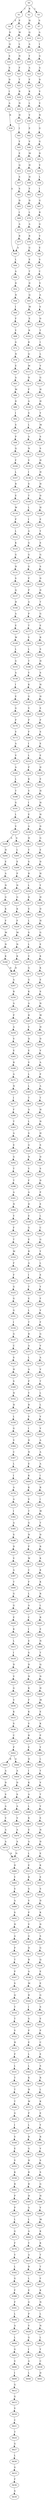 strict digraph  {
	S0 -> S1 [ label = I ];
	S0 -> S2 [ label = R ];
	S0 -> S3 [ label = L ];
	S1 -> S4 [ label = Y ];
	S1 -> S5 [ label = P ];
	S2 -> S6 [ label = H ];
	S3 -> S7 [ label = S ];
	S4 -> S8 [ label = D ];
	S5 -> S9 [ label = W ];
	S6 -> S10 [ label = Q ];
	S7 -> S11 [ label = A ];
	S8 -> S12 [ label = Q ];
	S9 -> S13 [ label = L ];
	S10 -> S14 [ label = A ];
	S11 -> S15 [ label = I ];
	S12 -> S16 [ label = S ];
	S13 -> S17 [ label = N ];
	S14 -> S18 [ label = Y ];
	S15 -> S19 [ label = G ];
	S16 -> S20 [ label = S ];
	S17 -> S21 [ label = F ];
	S18 -> S22 [ label = A ];
	S19 -> S23 [ label = A ];
	S20 -> S24 [ label = D ];
	S21 -> S25 [ label = T ];
	S22 -> S26 [ label = F ];
	S23 -> S27 [ label = D ];
	S24 -> S28 [ label = I ];
	S25 -> S29 [ label = R ];
	S26 -> S30 [ label = K ];
	S27 -> S31 [ label = V ];
	S28 -> S32 [ label = A ];
	S29 -> S33 [ label = N ];
	S30 -> S34 [ label = L ];
	S31 -> S35 [ label = V ];
	S32 -> S36 [ label = R ];
	S33 -> S37 [ label = H ];
	S34 -> S38 [ label = V ];
	S35 -> S39 [ label = N ];
	S36 -> S40 [ label = A ];
	S37 -> S41 [ label = I ];
	S38 -> S42 [ label = E ];
	S39 -> S43 [ label = G ];
	S40 -> S44 [ label = L ];
	S41 -> S45 [ label = Y ];
	S42 -> S46 [ label = V ];
	S43 -> S47 [ label = G ];
	S44 -> S48 [ label = A ];
	S45 -> S49 [ label = E ];
	S46 -> S50 [ label = M ];
	S47 -> S51 [ label = D ];
	S48 -> S52 [ label = D ];
	S49 -> S53 [ label = Q ];
	S50 -> S54 [ label = H ];
	S51 -> S55 [ label = V ];
	S52 -> S56 [ label = N ];
	S53 -> S57 [ label = S ];
	S54 -> S58 [ label = H ];
	S55 -> S59 [ label = L ];
	S56 -> S60 [ label = I ];
	S57 -> S61 [ label = S ];
	S58 -> S62 [ label = F ];
	S59 -> S63 [ label = I ];
	S60 -> S64 [ label = F ];
	S61 -> S65 [ label = D ];
	S62 -> S66 [ label = D ];
	S63 -> S67 [ label = G ];
	S64 -> S68 [ label = Y ];
	S65 -> S69 [ label = I ];
	S66 -> S70 [ label = L ];
	S67 -> S71 [ label = R ];
	S68 -> S72 [ label = G ];
	S69 -> S73 [ label = A ];
	S70 -> S74 [ label = A ];
	S71 -> S75 [ label = G ];
	S72 -> S76 [ label = N ];
	S73 -> S77 [ label = R ];
	S74 -> S78 [ label = R ];
	S75 -> S79 [ label = V ];
	S76 -> S80 [ label = E ];
	S77 -> S40 [ label = A ];
	S78 -> S81 [ label = G ];
	S79 -> S82 [ label = E ];
	S80 -> S83 [ label = A ];
	S81 -> S84 [ label = E ];
	S82 -> S85 [ label = S ];
	S83 -> S86 [ label = M ];
	S84 -> S87 [ label = T ];
	S85 -> S88 [ label = C ];
	S86 -> S89 [ label = D ];
	S87 -> S90 [ label = D ];
	S88 -> S91 [ label = V ];
	S89 -> S92 [ label = I ];
	S90 -> S93 [ label = Q ];
	S91 -> S94 [ label = A ];
	S92 -> S95 [ label = S ];
	S93 -> S96 [ label = M ];
	S94 -> S97 [ label = S ];
	S95 -> S98 [ label = P ];
	S96 -> S99 [ label = E ];
	S97 -> S100 [ label = D ];
	S98 -> S101 [ label = Q ];
	S99 -> S102 [ label = R ];
	S100 -> S103 [ label = T ];
	S101 -> S104 [ label = F ];
	S102 -> S105 [ label = R ];
	S103 -> S106 [ label = I ];
	S104 -> S107 [ label = L ];
	S105 -> S108 [ label = Q ];
	S106 -> S109 [ label = L ];
	S107 -> S110 [ label = R ];
	S108 -> S111 [ label = M ];
	S109 -> S112 [ label = V ];
	S110 -> S113 [ label = E ];
	S111 -> S114 [ label = H ];
	S112 -> S115 [ label = G ];
	S113 -> S116 [ label = W ];
	S114 -> S117 [ label = F ];
	S115 -> S118 [ label = H ];
	S116 -> S119 [ label = P ];
	S117 -> S120 [ label = A ];
	S118 -> S121 [ label = H ];
	S119 -> S122 [ label = L ];
	S120 -> S123 [ label = S ];
	S121 -> S124 [ label = Y ];
	S122 -> S125 [ label = K ];
	S123 -> S126 [ label = L ];
	S124 -> S127 [ label = M ];
	S125 -> S128 [ label = G ];
	S126 -> S129 [ label = A ];
	S127 -> S130 [ label = S ];
	S128 -> S131 [ label = H ];
	S129 -> S132 [ label = N ];
	S130 -> S133 [ label = S ];
	S131 -> S134 [ label = S ];
	S132 -> S135 [ label = V ];
	S133 -> S136 [ label = H ];
	S134 -> S137 [ label = Q ];
	S135 -> S138 [ label = I ];
	S136 -> S139 [ label = H ];
	S137 -> S140 [ label = H ];
	S138 -> S141 [ label = S ];
	S139 -> S142 [ label = H ];
	S140 -> S143 [ label = A ];
	S141 -> S144 [ label = T ];
	S142 -> S145 [ label = D ];
	S143 -> S146 [ label = E ];
	S144 -> S147 [ label = L ];
	S145 -> S148 [ label = H ];
	S146 -> S149 [ label = W ];
	S147 -> S150 [ label = I ];
	S148 -> S151 [ label = E ];
	S149 -> S152 [ label = L ];
	S150 -> S153 [ label = A ];
	S151 -> S154 [ label = Y ];
	S152 -> S155 [ label = G ];
	S153 -> S156 [ label = G ];
	S154 -> S157 [ label = E ];
	S155 -> S158 [ label = A ];
	S156 -> S159 [ label = G ];
	S157 -> S160 [ label = G ];
	S158 -> S161 [ label = I ];
	S159 -> S162 [ label = G ];
	S160 -> S163 [ label = S ];
	S161 -> S164 [ label = E ];
	S162 -> S165 [ label = P ];
	S163 -> S166 [ label = D ];
	S164 -> S167 [ label = G ];
	S165 -> S168 [ label = P ];
	S166 -> S169 [ label = D ];
	S167 -> S170 [ label = P ];
	S168 -> S171 [ label = A ];
	S169 -> S172 [ label = T ];
	S170 -> S173 [ label = V ];
	S171 -> S174 [ label = P ];
	S172 -> S175 [ label = G ];
	S173 -> S176 [ label = A ];
	S174 -> S177 [ label = T ];
	S175 -> S178 [ label = E ];
	S176 -> S179 [ label = V ];
	S177 -> S180 [ label = V ];
	S178 -> S181 [ label = R ];
	S179 -> S182 [ label = A ];
	S180 -> S183 [ label = L ];
	S181 -> S184 [ label = S ];
	S182 -> S185 [ label = L ];
	S183 -> S186 [ label = T ];
	S184 -> S187 [ label = H ];
	S185 -> S188 [ label = T ];
	S186 -> S189 [ label = Y ];
	S187 -> S190 [ label = S ];
	S188 -> S191 [ label = G ];
	S189 -> S192 [ label = K ];
	S190 -> S193 [ label = H ];
	S191 -> S194 [ label = L ];
	S192 -> S195 [ label = G ];
	S193 -> S196 [ label = H ];
	S194 -> S197 [ label = V ];
	S195 -> S198 [ label = V ];
	S196 -> S199 [ label = E ];
	S197 -> S200 [ label = A ];
	S197 -> S201 [ label = S ];
	S198 -> S202 [ label = P ];
	S199 -> S203 [ label = P ];
	S200 -> S204 [ label = H ];
	S201 -> S205 [ label = L ];
	S202 -> S206 [ label = F ];
	S203 -> S207 [ label = S ];
	S204 -> S208 [ label = E ];
	S205 -> S209 [ label = E ];
	S206 -> S210 [ label = I ];
	S207 -> S211 [ label = E ];
	S208 -> S212 [ label = A ];
	S209 -> S213 [ label = P ];
	S210 -> S214 [ label = L ];
	S211 -> S215 [ label = E ];
	S212 -> S216 [ label = N ];
	S213 -> S217 [ label = N ];
	S214 -> S218 [ label = P ];
	S215 -> S219 [ label = D ];
	S216 -> S220 [ label = G ];
	S217 -> S221 [ label = G ];
	S218 -> S222 [ label = K ];
	S219 -> S223 [ label = E ];
	S220 -> S224 [ label = K ];
	S221 -> S225 [ label = K ];
	S222 -> S226 [ label = V ];
	S223 -> S227 [ label = H ];
	S224 -> S228 [ label = F ];
	S225 -> S229 [ label = F ];
	S226 -> S230 [ label = I ];
	S227 -> S231 [ label = H ];
	S228 -> S232 [ label = M ];
	S229 -> S233 [ label = M ];
	S230 -> S234 [ label = E ];
	S231 -> S235 [ label = H ];
	S232 -> S236 [ label = N ];
	S233 -> S237 [ label = N ];
	S234 -> S238 [ label = A ];
	S235 -> S239 [ label = D ];
	S236 -> S240 [ label = K ];
	S237 -> S241 [ label = K ];
	S238 -> S242 [ label = H ];
	S239 -> S243 [ label = G ];
	S240 -> S244 [ label = D ];
	S241 -> S244 [ label = D ];
	S242 -> S245 [ label = Y ];
	S243 -> S246 [ label = E ];
	S244 -> S247 [ label = A ];
	S245 -> S248 [ label = S ];
	S246 -> S249 [ label = D ];
	S247 -> S250 [ label = R ];
	S248 -> S251 [ label = R ];
	S249 -> S252 [ label = H ];
	S250 -> S253 [ label = A ];
	S251 -> S254 [ label = L ];
	S252 -> S255 [ label = Y ];
	S253 -> S256 [ label = P ];
	S254 -> S257 [ label = D ];
	S255 -> S258 [ label = H ];
	S256 -> S259 [ label = A ];
	S257 -> S260 [ label = E ];
	S258 -> S261 [ label = D ];
	S259 -> S262 [ label = V ];
	S260 -> S263 [ label = L ];
	S261 -> S264 [ label = H ];
	S262 -> S265 [ label = E ];
	S263 -> S266 [ label = S ];
	S264 -> S267 [ label = G ];
	S265 -> S268 [ label = R ];
	S266 -> S269 [ label = L ];
	S267 -> S270 [ label = E ];
	S268 -> S271 [ label = A ];
	S269 -> S272 [ label = V ];
	S270 -> S273 [ label = K ];
	S271 -> S274 [ label = N ];
	S272 -> S275 [ label = G ];
	S273 -> S276 [ label = K ];
	S274 -> S277 [ label = I ];
	S275 -> S278 [ label = G ];
	S276 -> S279 [ label = E ];
	S277 -> S280 [ label = F ];
	S278 -> S281 [ label = K ];
	S279 -> S282 [ label = S ];
	S280 -> S283 [ label = T ];
	S281 -> S284 [ label = A ];
	S282 -> S285 [ label = N ];
	S283 -> S286 [ label = A ];
	S284 -> S287 [ label = R ];
	S285 -> S288 [ label = W ];
	S286 -> S289 [ label = E ];
	S287 -> S290 [ label = V ];
	S288 -> S291 [ label = H ];
	S289 -> S292 [ label = G ];
	S290 -> S293 [ label = D ];
	S291 -> S294 [ label = D ];
	S292 -> S295 [ label = T ];
	S293 -> S296 [ label = E ];
	S294 -> S297 [ label = V ];
	S295 -> S298 [ label = T ];
	S296 -> S299 [ label = V ];
	S297 -> S300 [ label = A ];
	S298 -> S301 [ label = A ];
	S299 -> S302 [ label = L ];
	S300 -> S303 [ label = P ];
	S301 -> S304 [ label = N ];
	S302 -> S305 [ label = L ];
	S303 -> S306 [ label = A ];
	S304 -> S307 [ label = Y ];
	S305 -> S308 [ label = T ];
	S306 -> S309 [ label = T ];
	S307 -> S310 [ label = F ];
	S308 -> S311 [ label = A ];
	S309 -> S312 [ label = H ];
	S310 -> S313 [ label = T ];
	S311 -> S314 [ label = L ];
	S312 -> S315 [ label = N ];
	S313 -> S316 [ label = M ];
	S314 -> S317 [ label = S ];
	S315 -> S318 [ label = H ];
	S316 -> S319 [ label = F ];
	S317 -> S320 [ label = G ];
	S318 -> S321 [ label = S ];
	S319 -> S322 [ label = F ];
	S320 -> S323 [ label = N ];
	S321 -> S324 [ label = D ];
	S322 -> S325 [ label = G ];
	S323 -> S326 [ label = Y ];
	S324 -> S327 [ label = S ];
	S325 -> S328 [ label = G ];
	S326 -> S329 [ label = F ];
	S327 -> S330 [ label = D ];
	S328 -> S331 [ label = G ];
	S329 -> S332 [ label = A ];
	S330 -> S333 [ label = P ];
	S331 -> S334 [ label = I ];
	S332 -> S335 [ label = D ];
	S333 -> S336 [ label = E ];
	S334 -> S337 [ label = G ];
	S335 -> S338 [ label = E ];
	S336 -> S339 [ label = L ];
	S337 -> S340 [ label = C ];
	S338 -> S341 [ label = G ];
	S339 -> S342 [ label = C ];
	S340 -> S343 [ label = S ];
	S341 -> S344 [ label = E ];
	S342 -> S345 [ label = G ];
	S343 -> S346 [ label = H ];
	S344 -> S347 [ label = R ];
	S345 -> S348 [ label = Y ];
	S346 -> S349 [ label = S ];
	S347 -> S350 [ label = A ];
	S348 -> S351 [ label = L ];
	S349 -> S352 [ label = N ];
	S350 -> S353 [ label = I ];
	S351 -> S354 [ label = E ];
	S352 -> S355 [ label = H ];
	S353 -> S356 [ label = T ];
	S354 -> S357 [ label = Y ];
	S355 -> S358 [ label = L ];
	S356 -> S359 [ label = E ];
	S357 -> S360 [ label = F ];
	S358 -> S361 [ label = G ];
	S359 -> S362 [ label = L ];
	S360 -> S363 [ label = V ];
	S361 -> S364 [ label = V ];
	S362 -> S365 [ label = T ];
	S363 -> S366 [ label = F ];
	S364 -> S367 [ label = C ];
	S365 -> S368 [ label = R ];
	S366 -> S369 [ label = G ];
	S367 -> S370 [ label = L ];
	S368 -> S371 [ label = A ];
	S369 -> S372 [ label = V ];
	S370 -> S373 [ label = I ];
	S371 -> S374 [ label = L ];
	S372 -> S375 [ label = A ];
	S373 -> S376 [ label = A ];
	S374 -> S377 [ label = A ];
	S375 -> S378 [ label = V ];
	S376 -> S379 [ label = A ];
	S377 -> S380 [ label = P ];
	S378 -> S381 [ label = T ];
	S379 -> S382 [ label = I ];
	S380 -> S383 [ label = Y ];
	S381 -> S384 [ label = L ];
	S382 -> S385 [ label = A ];
	S383 -> S386 [ label = R ];
	S384 -> S387 [ label = L ];
	S385 -> S388 [ label = S ];
	S386 -> S389 [ label = V ];
	S387 -> S390 [ label = V ];
	S388 -> S391 [ label = D ];
	S389 -> S392 [ label = I ];
	S390 -> S393 [ label = V ];
	S391 -> S394 [ label = V ];
	S392 -> S395 [ label = D ];
	S393 -> S396 [ label = A ];
	S394 -> S397 [ label = A ];
	S395 -> S398 [ label = N ];
	S396 -> S399 [ label = A ];
	S397 -> S400 [ label = T ];
	S398 -> S401 [ label = E ];
	S399 -> S402 [ label = A ];
	S400 -> S403 [ label = G ];
	S401 -> S404 [ label = K ];
	S402 -> S405 [ label = I ];
	S403 -> S406 [ label = G ];
	S404 -> S407 [ label = K ];
	S405 -> S408 [ label = R ];
	S406 -> S409 [ label = E ];
	S407 -> S410 [ label = V ];
	S408 -> S411 [ label = I ];
	S409 -> S412 [ label = K ];
	S410 -> S413 [ label = T ];
	S411 -> S414 [ label = W ];
	S412 -> S415 [ label = L ];
	S413 -> S416 [ label = G ];
	S414 -> S417 [ label = T ];
	S415 -> S418 [ label = I ];
	S416 -> S419 [ label = N ];
	S417 -> S420 [ label = D ];
	S418 -> S421 [ label = D ];
	S419 -> S422 [ label = P ];
	S420 -> S423 [ label = R ];
	S421 -> S424 [ label = V ];
	S422 -> S425 [ label = W ];
	S423 -> S426 [ label = K ];
	S424 -> S427 [ label = G ];
	S425 -> S428 [ label = C ];
	S426 -> S429 [ label = K ];
	S427 -> S430 [ label = V ];
	S428 -> S431 [ label = F ];
	S429 -> S432 [ label = K ];
	S430 -> S433 [ label = K ];
	S431 -> S434 [ label = L ];
	S432 -> S435 [ label = R ];
	S433 -> S436 [ label = S ];
	S434 -> S437 [ label = A ];
	S435 -> S438 [ label = L ];
	S436 -> S439 [ label = C ];
	S437 -> S440 [ label = C ];
	S438 -> S441 [ label = R ];
	S439 -> S442 [ label = P ];
	S440 -> S443 [ label = I ];
	S441 -> S444 [ label = E ];
	S442 -> S445 [ label = R ];
	S442 -> S446 [ label = G ];
	S443 -> S447 [ label = E ];
	S444 -> S448 [ label = N ];
	S445 -> S449 [ label = A ];
	S446 -> S450 [ label = A ];
	S447 -> S451 [ label = S ];
	S448 -> S452 [ label = T ];
	S449 -> S453 [ label = D ];
	S450 -> S454 [ label = D ];
	S451 -> S455 [ label = D ];
	S452 -> S456 [ label = Q ];
	S453 -> S457 [ label = S ];
	S454 -> S458 [ label = S ];
	S455 -> S459 [ label = N ];
	S456 -> S460 [ label = N ];
	S457 -> S461 [ label = A ];
	S458 -> S462 [ label = A ];
	S459 -> S463 [ label = K ];
	S460 -> S464 [ label = H ];
	S461 -> S465 [ label = V ];
	S462 -> S466 [ label = V ];
	S463 -> S467 [ label = F ];
	S464 -> S468 [ label = M ];
	S465 -> S469 [ label = A ];
	S466 -> S470 [ label = A ];
	S467 -> S471 [ label = K ];
	S468 -> S472 [ label = E ];
	S469 -> S473 [ label = A ];
	S470 -> S474 [ label = A ];
	S471 -> S475 [ label = V ];
	S472 -> S476 [ label = K ];
	S473 -> S477 [ label = N ];
	S474 -> S477 [ label = N ];
	S475 -> S478 [ label = R ];
	S476 -> S479 [ label = P ];
	S477 -> S480 [ label = D ];
	S478 -> S481 [ label = E ];
	S479 -> S482 [ label = Y ];
	S480 -> S483 [ label = Y ];
	S481 -> S484 [ label = D ];
	S482 -> S485 [ label = L ];
	S483 -> S486 [ label = V ];
	S484 -> S487 [ label = I ];
	S485 -> S488 [ label = Y ];
	S486 -> S489 [ label = A ];
	S487 -> S490 [ label = K ];
	S488 -> S491 [ label = V ];
	S489 -> S492 [ label = S ];
	S490 -> S493 [ label = A ];
	S491 -> S494 [ label = T ];
	S492 -> S495 [ label = H ];
	S493 -> S496 [ label = L ];
	S494 -> S497 [ label = V ];
	S495 -> S498 [ label = A ];
	S496 -> S499 [ label = K ];
	S497 -> S500 [ label = E ];
	S498 -> S501 [ label = P ];
	S499 -> S502 [ label = E ];
	S500 -> S503 [ label = N ];
	S501 -> S504 [ label = T ];
	S502 -> S505 [ label = A ];
	S503 -> S506 [ label = D ];
	S504 -> S507 [ label = P ];
	S505 -> S508 [ label = L ];
	S506 -> S509 [ label = E ];
	S507 -> S510 [ label = S ];
	S508 -> S511 [ label = E ];
	S509 -> S512 [ label = K ];
	S510 -> S513 [ label = Q ];
	S511 -> S514 [ label = R ];
	S512 -> S515 [ label = E ];
	S513 -> S516 [ label = T ];
	S514 -> S517 [ label = S ];
	S515 -> S518 [ label = S ];
	S516 -> S519 [ label = T ];
	S517 -> S520 [ label = V ];
	S518 -> S521 [ label = D ];
	S519 -> S522 [ label = V ];
	S520 -> S523 [ label = P ];
	S521 -> S524 [ label = K ];
	S522 -> S525 [ label = H ];
	S523 -> S526 [ label = V ];
	S524 -> S527 [ label = D ];
	S525 -> S528 [ label = P ];
	S526 -> S529 [ label = G ];
	S527 -> S530 [ label = S ];
	S528 -> S531 [ label = L ];
	S529 -> S532 [ label = D ];
	S530 -> S533 [ label = G ];
	S531 -> S534 [ label = T ];
	S532 -> S535 [ label = R ];
	S533 -> S536 [ label = Q ];
	S534 -> S537 [ label = T ];
	S535 -> S538 [ label = A ];
	S536 -> S539 [ label = E ];
	S537 -> S540 [ label = T ];
	S538 -> S541 [ label = M ];
	S539 -> S542 [ label = E ];
	S540 -> S543 [ label = G ];
	S541 -> S544 [ label = R ];
	S542 -> S545 [ label = G ];
	S543 -> S546 [ label = I ];
	S544 -> S547 [ label = I ];
	S545 -> S548 [ label = S ];
	S546 -> S549 [ label = V ];
	S547 -> S550 [ label = S ];
	S548 -> S551 [ label = E ];
	S549 -> S552 [ label = E ];
	S550 -> S553 [ label = P ];
	S551 -> S554 [ label = P ];
	S552 -> S555 [ label = V ];
	S553 -> S556 [ label = E ];
	S554 -> S557 [ label = C ];
	S555 -> S558 [ label = K ];
	S556 -> S559 [ label = L ];
	S557 -> S560 [ label = E ];
	S558 -> S561 [ label = R ];
	S559 -> S562 [ label = L ];
	S560 -> S563 [ label = S ];
	S561 -> S564 [ label = P ];
	S562 -> S565 [ label = K ];
	S563 -> S566 [ label = R ];
	S564 -> S567 [ label = P ];
	S565 -> S568 [ label = H ];
	S566 -> S569 [ label = L ];
	S567 -> S570 [ label = L ];
	S568 -> S571 [ label = W ];
	S569 -> S572 [ label = K ];
	S570 -> S573 [ label = G ];
	S571 -> S574 [ label = P ];
	S572 -> S575 [ label = E ];
	S573 -> S576 [ label = F ];
	S574 -> S577 [ label = L ];
	S575 -> S578 [ label = Y ];
	S576 -> S579 [ label = Y ];
	S577 -> S580 [ label = R ];
	S578 -> S581 [ label = R ];
	S579 -> S582 [ label = L ];
	S580 -> S583 [ label = G ];
	S581 -> S584 [ label = V ];
	S582 -> S585 [ label = G ];
	S583 -> S586 [ label = H ];
	S584 -> S587 [ label = S ];
	S585 -> S588 [ label = F ];
	S586 -> S589 [ label = R ];
	S587 -> S590 [ label = S ];
	S588 -> S591 [ label = F ];
	S589 -> S592 [ label = R ];
	S590 -> S593 [ label = G ];
	S591 -> S594 [ label = L ];
	S592 -> S595 [ label = H ];
	S593 -> S596 [ label = H ];
	S594 -> S597 [ label = A ];
	S595 -> S598 [ label = A ];
	S596 -> S599 [ label = V ];
	S597 -> S600 [ label = L ];
	S598 -> S601 [ label = L ];
	S599 -> S602 [ label = M ];
	S600 -> S603 [ label = G ];
	S601 -> S604 [ label = A ];
	S602 -> S605 [ label = K ];
	S603 -> S606 [ label = V ];
	S604 -> S607 [ label = Y ];
	S605 -> S608 [ label = K ];
	S606 -> S609 [ label = I ];
	S607 -> S610 [ label = A ];
	S608 -> S611 [ label = T ];
	S609 -> S612 [ label = G ];
	S610 -> S613 [ label = R ];
	S611 -> S614 [ label = T ];
	S612 -> S615 [ label = G ];
	S613 -> S616 [ label = L ];
	S614 -> S617 [ label = F ];
	S615 -> S618 [ label = V ];
	S616 -> S619 [ label = E ];
	S617 -> S620 [ label = K ];
	S618 -> S621 [ label = C ];
	S619 -> S622 [ label = G ];
	S620 -> S623 [ label = N ];
	S621 -> S624 [ label = T ];
	S622 -> S625 [ label = P ];
	S623 -> S626 [ label = L ];
	S624 -> S627 [ label = G ];
	S625 -> S628 [ label = V ];
	S626 -> S629 [ label = N ];
	S627 -> S630 [ label = L ];
	S628 -> S631 [ label = G ];
	S629 -> S632 [ label = L ];
	S630 -> S633 [ label = G ];
	S631 -> S634 [ label = I ];
	S632 -> S635 [ label = Y ];
	S633 -> S636 [ label = F ];
	S634 -> S637 [ label = A ];
	S635 -> S638 [ label = C ];
	S636 -> S639 [ label = S ];
	S637 -> S640 [ label = L ];
	S638 -> S641 [ label = D ];
}
